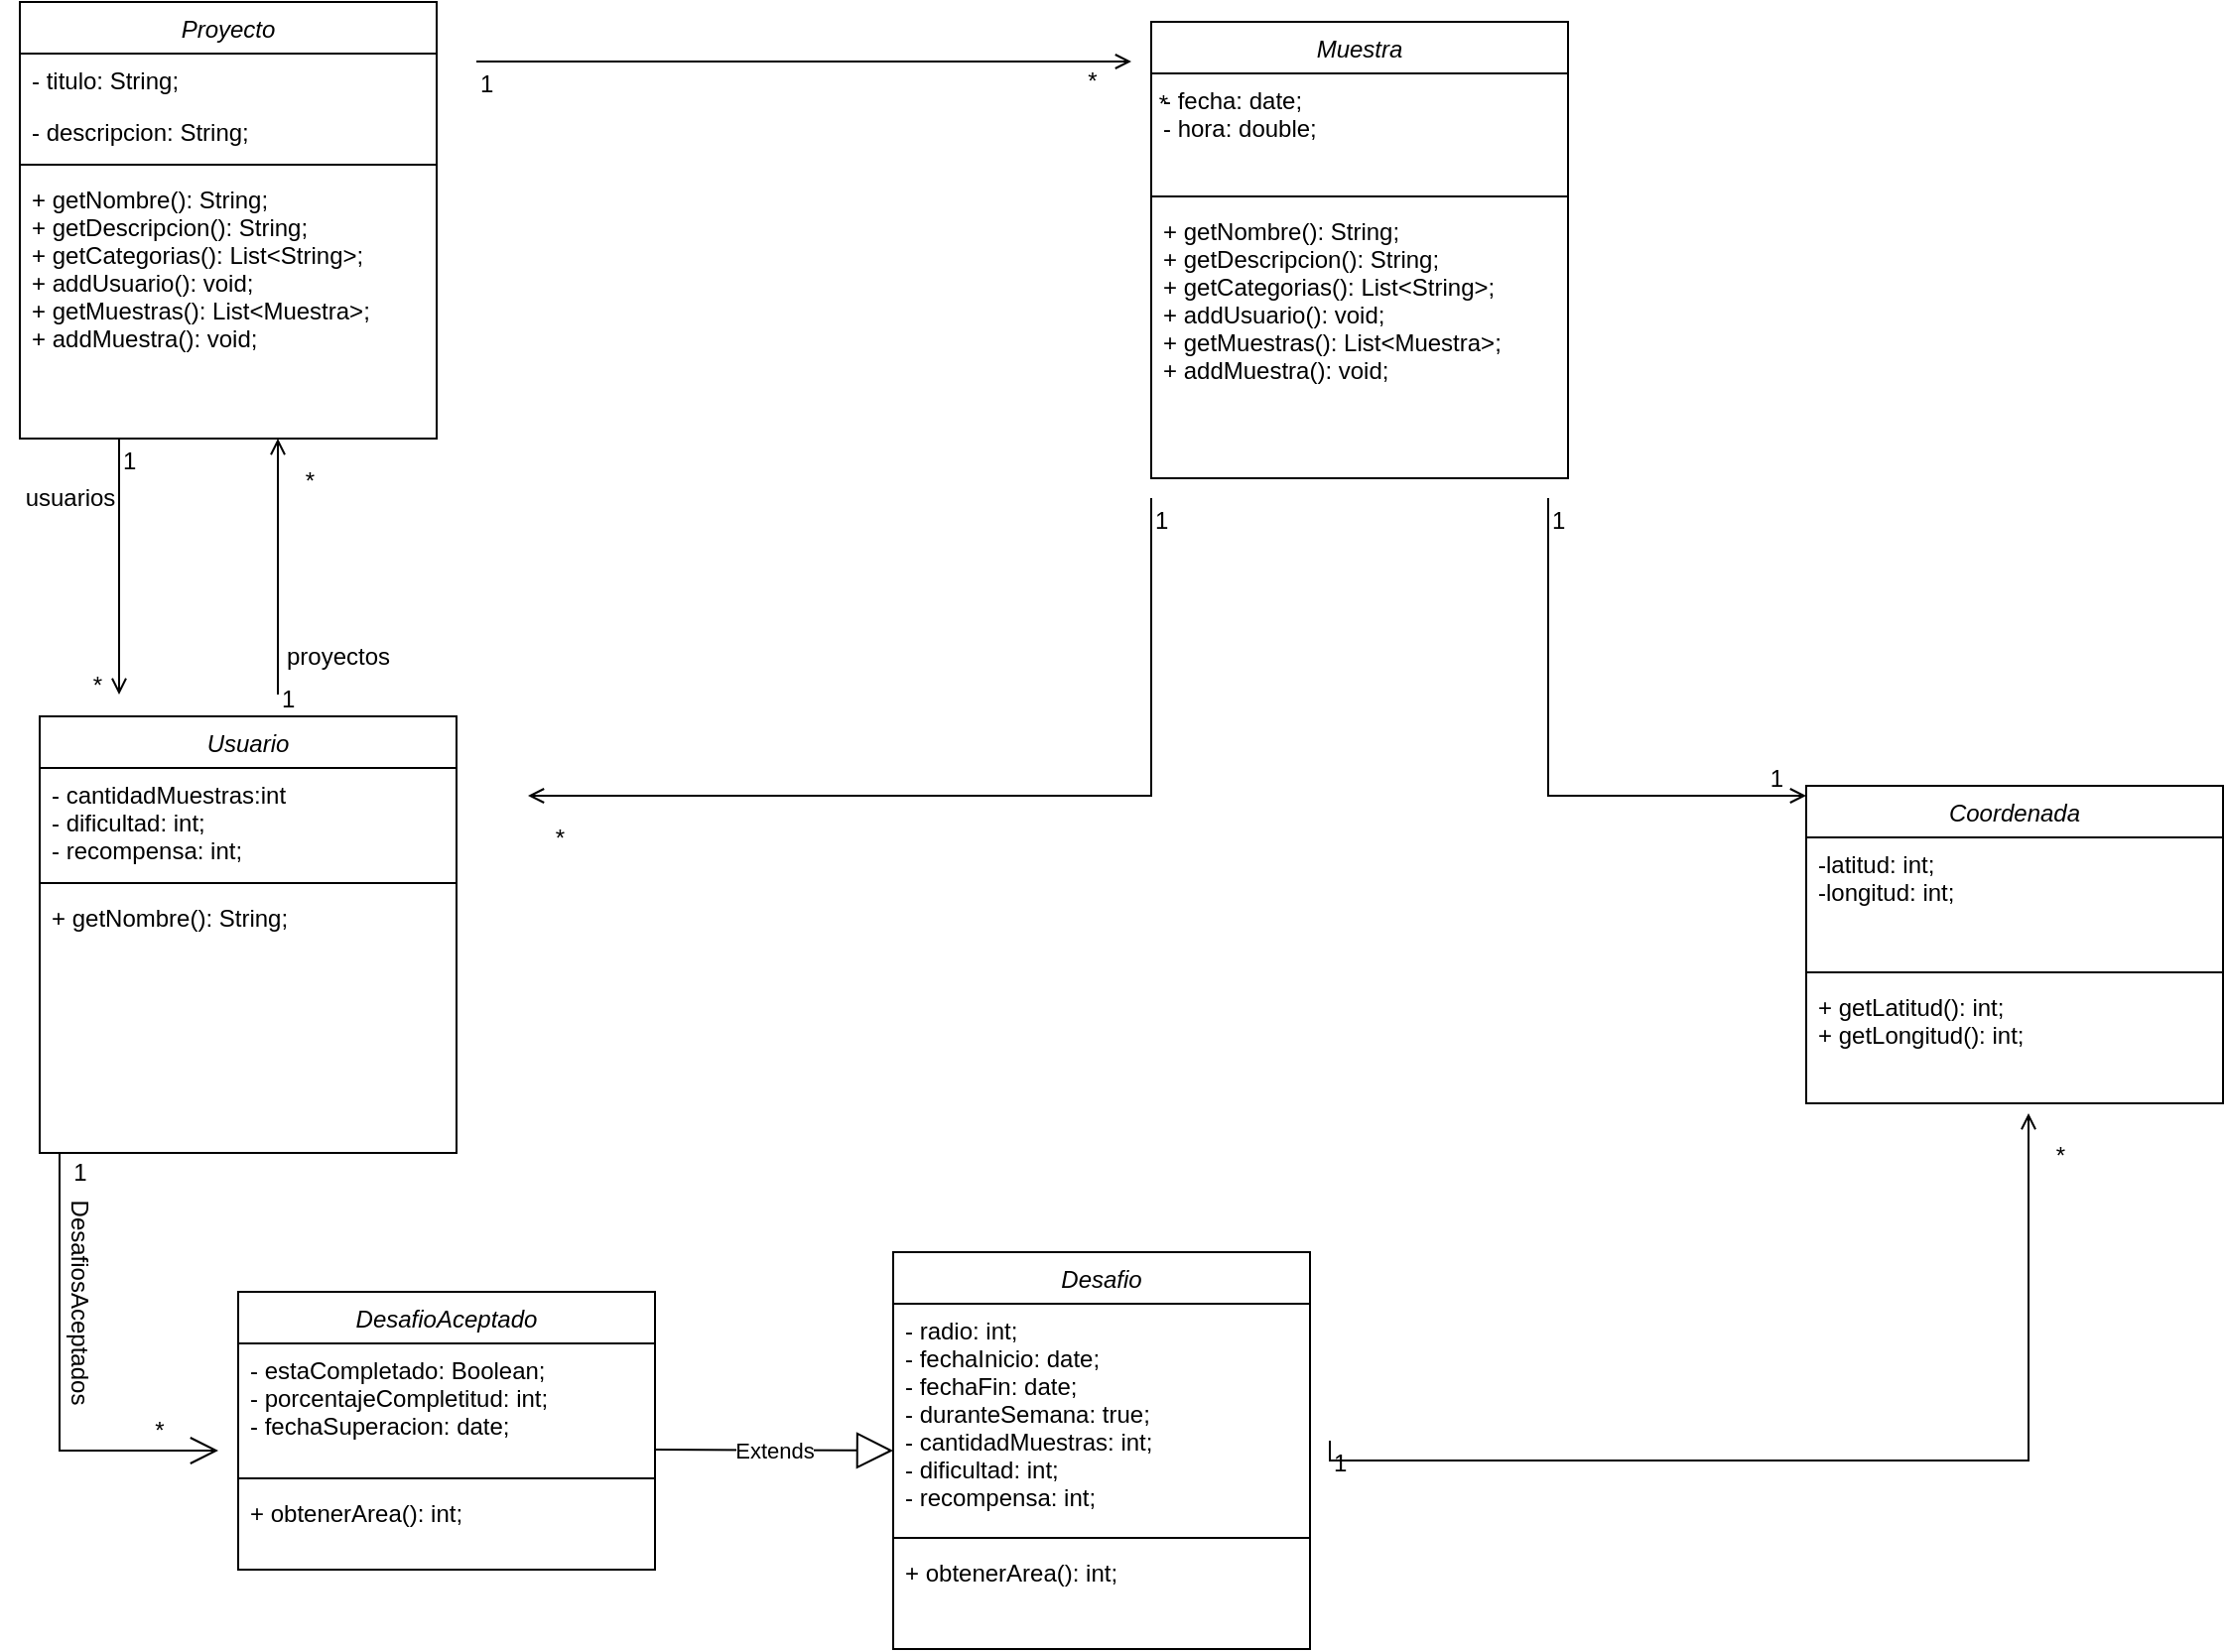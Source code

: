 <mxfile version="20.4.0" type="github"><diagram id="C5RBs43oDa-KdzZeNtuy" name="Page-1"><mxGraphModel dx="2173" dy="866" grid="1" gridSize="10" guides="1" tooltips="1" connect="1" arrows="1" fold="1" page="1" pageScale="1" pageWidth="827" pageHeight="1169" math="0" shadow="0"><root><mxCell id="WIyWlLk6GJQsqaUBKTNV-0"/><mxCell id="WIyWlLk6GJQsqaUBKTNV-1" parent="WIyWlLk6GJQsqaUBKTNV-0"/><mxCell id="C-iBWe6EF-HlVLcRRVlP-46" value="Proyecto" style="swimlane;fontStyle=2;align=center;verticalAlign=top;childLayout=stackLayout;horizontal=1;startSize=26;horizontalStack=0;resizeParent=1;resizeLast=0;collapsible=1;marginBottom=0;rounded=0;shadow=0;strokeWidth=1;" vertex="1" parent="WIyWlLk6GJQsqaUBKTNV-1"><mxGeometry x="-440" y="110" width="210" height="220" as="geometry"><mxRectangle x="230" y="140" width="160" height="26" as="alternateBounds"/></mxGeometry></mxCell><mxCell id="C-iBWe6EF-HlVLcRRVlP-47" value="- titulo: String;&#10;" style="text;align=left;verticalAlign=top;spacingLeft=4;spacingRight=4;overflow=hidden;rotatable=0;points=[[0,0.5],[1,0.5]];portConstraint=eastwest;" vertex="1" parent="C-iBWe6EF-HlVLcRRVlP-46"><mxGeometry y="26" width="210" height="26" as="geometry"/></mxCell><mxCell id="C-iBWe6EF-HlVLcRRVlP-48" value="- descripcion: String;" style="text;align=left;verticalAlign=top;spacingLeft=4;spacingRight=4;overflow=hidden;rotatable=0;points=[[0,0.5],[1,0.5]];portConstraint=eastwest;rounded=0;shadow=0;html=0;" vertex="1" parent="C-iBWe6EF-HlVLcRRVlP-46"><mxGeometry y="52" width="210" height="26" as="geometry"/></mxCell><mxCell id="C-iBWe6EF-HlVLcRRVlP-49" value="" style="line;html=1;strokeWidth=1;align=left;verticalAlign=middle;spacingTop=-1;spacingLeft=3;spacingRight=3;rotatable=0;labelPosition=right;points=[];portConstraint=eastwest;" vertex="1" parent="C-iBWe6EF-HlVLcRRVlP-46"><mxGeometry y="78" width="210" height="8" as="geometry"/></mxCell><mxCell id="C-iBWe6EF-HlVLcRRVlP-50" value="+ getNombre(): String;&#10;+ getDescripcion(): String;&#10;+ getCategorias(): List&lt;String&gt;;&#10;+ addUsuario(): void;&#10;+ getMuestras(): List&lt;Muestra&gt;;&#10;+ addMuestra(): void;" style="text;align=left;verticalAlign=top;spacingLeft=4;spacingRight=4;overflow=hidden;rotatable=0;points=[[0,0.5],[1,0.5]];portConstraint=eastwest;" vertex="1" parent="C-iBWe6EF-HlVLcRRVlP-46"><mxGeometry y="86" width="210" height="104" as="geometry"/></mxCell><mxCell id="C-iBWe6EF-HlVLcRRVlP-51" value="Muestra" style="swimlane;fontStyle=2;align=center;verticalAlign=top;childLayout=stackLayout;horizontal=1;startSize=26;horizontalStack=0;resizeParent=1;resizeLast=0;collapsible=1;marginBottom=0;rounded=0;shadow=0;strokeWidth=1;" vertex="1" parent="WIyWlLk6GJQsqaUBKTNV-1"><mxGeometry x="130" y="120" width="210" height="230" as="geometry"><mxRectangle x="230" y="140" width="160" height="26" as="alternateBounds"/></mxGeometry></mxCell><mxCell id="C-iBWe6EF-HlVLcRRVlP-53" value="- fecha: date;&#10;- hora: double;" style="text;align=left;verticalAlign=top;spacingLeft=4;spacingRight=4;overflow=hidden;rotatable=0;points=[[0,0.5],[1,0.5]];portConstraint=eastwest;rounded=0;shadow=0;html=0;" vertex="1" parent="C-iBWe6EF-HlVLcRRVlP-51"><mxGeometry y="26" width="210" height="58" as="geometry"/></mxCell><mxCell id="C-iBWe6EF-HlVLcRRVlP-54" value="" style="line;html=1;strokeWidth=1;align=left;verticalAlign=middle;spacingTop=-1;spacingLeft=3;spacingRight=3;rotatable=0;labelPosition=right;points=[];portConstraint=eastwest;" vertex="1" parent="C-iBWe6EF-HlVLcRRVlP-51"><mxGeometry y="84" width="210" height="8" as="geometry"/></mxCell><mxCell id="C-iBWe6EF-HlVLcRRVlP-55" value="+ getNombre(): String;&#10;+ getDescripcion(): String;&#10;+ getCategorias(): List&lt;String&gt;;&#10;+ addUsuario(): void;&#10;+ getMuestras(): List&lt;Muestra&gt;;&#10;+ addMuestra(): void;" style="text;align=left;verticalAlign=top;spacingLeft=4;spacingRight=4;overflow=hidden;rotatable=0;points=[[0,0.5],[1,0.5]];portConstraint=eastwest;" vertex="1" parent="C-iBWe6EF-HlVLcRRVlP-51"><mxGeometry y="92" width="210" height="104" as="geometry"/></mxCell><mxCell id="C-iBWe6EF-HlVLcRRVlP-56" value="Usuario" style="swimlane;fontStyle=2;align=center;verticalAlign=top;childLayout=stackLayout;horizontal=1;startSize=26;horizontalStack=0;resizeParent=1;resizeLast=0;collapsible=1;marginBottom=0;rounded=0;shadow=0;strokeWidth=1;" vertex="1" parent="WIyWlLk6GJQsqaUBKTNV-1"><mxGeometry x="-430" y="470" width="210" height="220" as="geometry"><mxRectangle x="230" y="140" width="160" height="26" as="alternateBounds"/></mxGeometry></mxCell><mxCell id="C-iBWe6EF-HlVLcRRVlP-57" value="- cantidadMuestras:int&#10;- dificultad: int;&#10;- recompensa: int;" style="text;align=left;verticalAlign=top;spacingLeft=4;spacingRight=4;overflow=hidden;rotatable=0;points=[[0,0.5],[1,0.5]];portConstraint=eastwest;" vertex="1" parent="C-iBWe6EF-HlVLcRRVlP-56"><mxGeometry y="26" width="210" height="54" as="geometry"/></mxCell><mxCell id="C-iBWe6EF-HlVLcRRVlP-58" value="" style="line;html=1;strokeWidth=1;align=left;verticalAlign=middle;spacingTop=-1;spacingLeft=3;spacingRight=3;rotatable=0;labelPosition=right;points=[];portConstraint=eastwest;" vertex="1" parent="C-iBWe6EF-HlVLcRRVlP-56"><mxGeometry y="80" width="210" height="8" as="geometry"/></mxCell><mxCell id="C-iBWe6EF-HlVLcRRVlP-59" value="+ getNombre(): String;&#10;" style="text;align=left;verticalAlign=top;spacingLeft=4;spacingRight=4;overflow=hidden;rotatable=0;points=[[0,0.5],[1,0.5]];portConstraint=eastwest;" vertex="1" parent="C-iBWe6EF-HlVLcRRVlP-56"><mxGeometry y="88" width="210" height="30" as="geometry"/></mxCell><mxCell id="C-iBWe6EF-HlVLcRRVlP-60" value="Desafio" style="swimlane;fontStyle=2;align=center;verticalAlign=top;childLayout=stackLayout;horizontal=1;startSize=26;horizontalStack=0;resizeParent=1;resizeLast=0;collapsible=1;marginBottom=0;rounded=0;shadow=0;strokeWidth=1;" vertex="1" parent="WIyWlLk6GJQsqaUBKTNV-1"><mxGeometry y="740" width="210" height="200" as="geometry"><mxRectangle x="230" y="140" width="160" height="26" as="alternateBounds"/></mxGeometry></mxCell><mxCell id="C-iBWe6EF-HlVLcRRVlP-61" value="- radio: int;&#10;- fechaInicio: date;&#10;- fechaFin: date;&#10;- duranteSemana: true;&#10;- cantidadMuestras: int;&#10;- dificultad: int;&#10;- recompensa: int;" style="text;align=left;verticalAlign=top;spacingLeft=4;spacingRight=4;overflow=hidden;rotatable=0;points=[[0,0.5],[1,0.5]];portConstraint=eastwest;" vertex="1" parent="C-iBWe6EF-HlVLcRRVlP-60"><mxGeometry y="26" width="210" height="114" as="geometry"/></mxCell><mxCell id="C-iBWe6EF-HlVLcRRVlP-62" value="" style="line;html=1;strokeWidth=1;align=left;verticalAlign=middle;spacingTop=-1;spacingLeft=3;spacingRight=3;rotatable=0;labelPosition=right;points=[];portConstraint=eastwest;" vertex="1" parent="C-iBWe6EF-HlVLcRRVlP-60"><mxGeometry y="140" width="210" height="8" as="geometry"/></mxCell><mxCell id="C-iBWe6EF-HlVLcRRVlP-63" value="+ obtenerArea(): int;" style="text;align=left;verticalAlign=top;spacingLeft=4;spacingRight=4;overflow=hidden;rotatable=0;points=[[0,0.5],[1,0.5]];portConstraint=eastwest;" vertex="1" parent="C-iBWe6EF-HlVLcRRVlP-60"><mxGeometry y="148" width="210" height="32" as="geometry"/></mxCell><mxCell id="C-iBWe6EF-HlVLcRRVlP-64" value="" style="endArrow=open;shadow=0;strokeWidth=1;rounded=0;endFill=1;edgeStyle=elbowEdgeStyle;elbow=vertical;" edge="1" parent="WIyWlLk6GJQsqaUBKTNV-1"><mxGeometry x="0.5" y="41" relative="1" as="geometry"><mxPoint x="-390" y="330.0" as="sourcePoint"/><mxPoint x="-390" y="459.0" as="targetPoint"/><mxPoint x="-40" y="32" as="offset"/></mxGeometry></mxCell><mxCell id="C-iBWe6EF-HlVLcRRVlP-65" value="1" style="resizable=0;align=left;verticalAlign=bottom;labelBackgroundColor=none;fontSize=12;" connectable="0" vertex="1" parent="C-iBWe6EF-HlVLcRRVlP-64"><mxGeometry x="-1" relative="1" as="geometry"><mxPoint y="20" as="offset"/></mxGeometry></mxCell><mxCell id="C-iBWe6EF-HlVLcRRVlP-66" value="*" style="resizable=0;align=right;verticalAlign=bottom;labelBackgroundColor=none;fontSize=12;" connectable="0" vertex="1" parent="C-iBWe6EF-HlVLcRRVlP-64"><mxGeometry x="1" relative="1" as="geometry"><mxPoint x="-7" y="4" as="offset"/></mxGeometry></mxCell><mxCell id="C-iBWe6EF-HlVLcRRVlP-67" value="" style="endArrow=open;shadow=0;strokeWidth=1;rounded=0;endFill=1;edgeStyle=elbowEdgeStyle;elbow=vertical;" edge="1" parent="WIyWlLk6GJQsqaUBKTNV-1"><mxGeometry x="0.5" y="41" relative="1" as="geometry"><mxPoint x="-310" y="459.0" as="sourcePoint"/><mxPoint x="-310" y="330.0" as="targetPoint"/><mxPoint x="-40" y="32" as="offset"/></mxGeometry></mxCell><mxCell id="C-iBWe6EF-HlVLcRRVlP-68" value="1" style="resizable=0;align=left;verticalAlign=bottom;labelBackgroundColor=none;fontSize=12;" connectable="0" vertex="1" parent="C-iBWe6EF-HlVLcRRVlP-67"><mxGeometry x="-1" relative="1" as="geometry"><mxPoint y="11" as="offset"/></mxGeometry></mxCell><mxCell id="C-iBWe6EF-HlVLcRRVlP-69" value="*" style="resizable=0;align=right;verticalAlign=bottom;labelBackgroundColor=none;fontSize=12;" connectable="0" vertex="1" parent="C-iBWe6EF-HlVLcRRVlP-67"><mxGeometry x="1" relative="1" as="geometry"><mxPoint x="20" y="30" as="offset"/></mxGeometry></mxCell><mxCell id="C-iBWe6EF-HlVLcRRVlP-70" value="usuarios" style="text;html=1;align=center;verticalAlign=middle;resizable=0;points=[];autosize=1;strokeColor=none;fillColor=none;" vertex="1" parent="WIyWlLk6GJQsqaUBKTNV-1"><mxGeometry x="-450" y="345" width="70" height="30" as="geometry"/></mxCell><mxCell id="C-iBWe6EF-HlVLcRRVlP-71" value="proyectos" style="text;html=1;align=center;verticalAlign=middle;resizable=0;points=[];autosize=1;strokeColor=none;fillColor=none;" vertex="1" parent="WIyWlLk6GJQsqaUBKTNV-1"><mxGeometry x="-320" y="425" width="80" height="30" as="geometry"/></mxCell><mxCell id="C-iBWe6EF-HlVLcRRVlP-72" value="" style="endArrow=open;shadow=0;strokeWidth=1;rounded=0;endFill=1;edgeStyle=elbowEdgeStyle;elbow=vertical;" edge="1" parent="WIyWlLk6GJQsqaUBKTNV-1"><mxGeometry x="0.5" y="41" relative="1" as="geometry"><mxPoint x="-210" y="140.0" as="sourcePoint"/><mxPoint x="120" y="140.0" as="targetPoint"/><mxPoint x="-40" y="32" as="offset"/></mxGeometry></mxCell><mxCell id="C-iBWe6EF-HlVLcRRVlP-73" value="1" style="resizable=0;align=left;verticalAlign=bottom;labelBackgroundColor=none;fontSize=12;" connectable="0" vertex="1" parent="C-iBWe6EF-HlVLcRRVlP-72"><mxGeometry x="-1" relative="1" as="geometry"><mxPoint y="20" as="offset"/></mxGeometry></mxCell><mxCell id="C-iBWe6EF-HlVLcRRVlP-74" value="*" style="resizable=0;align=right;verticalAlign=bottom;labelBackgroundColor=none;fontSize=12;" connectable="0" vertex="1" parent="C-iBWe6EF-HlVLcRRVlP-72"><mxGeometry x="1" relative="1" as="geometry"><mxPoint x="20" y="30" as="offset"/></mxGeometry></mxCell><mxCell id="C-iBWe6EF-HlVLcRRVlP-75" value="*" style="text;html=1;align=center;verticalAlign=middle;resizable=0;points=[];autosize=1;strokeColor=none;fillColor=none;" vertex="1" parent="WIyWlLk6GJQsqaUBKTNV-1"><mxGeometry x="85" y="135" width="30" height="30" as="geometry"/></mxCell><mxCell id="C-iBWe6EF-HlVLcRRVlP-76" value="" style="endArrow=open;shadow=0;strokeWidth=1;rounded=0;endFill=1;edgeStyle=elbowEdgeStyle;elbow=vertical;" edge="1" parent="WIyWlLk6GJQsqaUBKTNV-1"><mxGeometry x="0.5" y="41" relative="1" as="geometry"><mxPoint x="130" y="360.0" as="sourcePoint"/><mxPoint x="-184" y="510.0" as="targetPoint"/><mxPoint x="-40" y="32" as="offset"/><Array as="points"><mxPoint x="126" y="510"/></Array></mxGeometry></mxCell><mxCell id="C-iBWe6EF-HlVLcRRVlP-77" value="1" style="resizable=0;align=left;verticalAlign=bottom;labelBackgroundColor=none;fontSize=12;" connectable="0" vertex="1" parent="C-iBWe6EF-HlVLcRRVlP-76"><mxGeometry x="-1" relative="1" as="geometry"><mxPoint y="20" as="offset"/></mxGeometry></mxCell><mxCell id="C-iBWe6EF-HlVLcRRVlP-78" value="*" style="resizable=0;align=right;verticalAlign=bottom;labelBackgroundColor=none;fontSize=12;" connectable="0" vertex="1" parent="C-iBWe6EF-HlVLcRRVlP-76"><mxGeometry x="1" relative="1" as="geometry"><mxPoint x="20" y="30" as="offset"/></mxGeometry></mxCell><mxCell id="C-iBWe6EF-HlVLcRRVlP-79" value="Coordenada" style="swimlane;fontStyle=2;align=center;verticalAlign=top;childLayout=stackLayout;horizontal=1;startSize=26;horizontalStack=0;resizeParent=1;resizeLast=0;collapsible=1;marginBottom=0;rounded=0;shadow=0;strokeWidth=1;" vertex="1" parent="WIyWlLk6GJQsqaUBKTNV-1"><mxGeometry x="460" y="505" width="210" height="160" as="geometry"><mxRectangle x="230" y="140" width="160" height="26" as="alternateBounds"/></mxGeometry></mxCell><mxCell id="C-iBWe6EF-HlVLcRRVlP-80" value="-latitud: int;&#10;-longitud: int;" style="text;align=left;verticalAlign=top;spacingLeft=4;spacingRight=4;overflow=hidden;rotatable=0;points=[[0,0.5],[1,0.5]];portConstraint=eastwest;" vertex="1" parent="C-iBWe6EF-HlVLcRRVlP-79"><mxGeometry y="26" width="210" height="64" as="geometry"/></mxCell><mxCell id="C-iBWe6EF-HlVLcRRVlP-81" value="" style="line;html=1;strokeWidth=1;align=left;verticalAlign=middle;spacingTop=-1;spacingLeft=3;spacingRight=3;rotatable=0;labelPosition=right;points=[];portConstraint=eastwest;" vertex="1" parent="C-iBWe6EF-HlVLcRRVlP-79"><mxGeometry y="90" width="210" height="8" as="geometry"/></mxCell><mxCell id="C-iBWe6EF-HlVLcRRVlP-82" value="+ getLatitud(): int;&#10;+ getLongitud(): int;" style="text;align=left;verticalAlign=top;spacingLeft=4;spacingRight=4;overflow=hidden;rotatable=0;points=[[0,0.5],[1,0.5]];portConstraint=eastwest;" vertex="1" parent="C-iBWe6EF-HlVLcRRVlP-79"><mxGeometry y="98" width="210" height="52" as="geometry"/></mxCell><mxCell id="C-iBWe6EF-HlVLcRRVlP-83" value="" style="endArrow=open;shadow=0;strokeWidth=1;rounded=0;endFill=1;edgeStyle=elbowEdgeStyle;elbow=vertical;" edge="1" parent="WIyWlLk6GJQsqaUBKTNV-1"><mxGeometry x="0.5" y="41" relative="1" as="geometry"><mxPoint x="330" y="360.0" as="sourcePoint"/><mxPoint x="460" y="510" as="targetPoint"/><mxPoint x="-40" y="32" as="offset"/><Array as="points"><mxPoint x="334" y="510"/></Array></mxGeometry></mxCell><mxCell id="C-iBWe6EF-HlVLcRRVlP-84" value="1" style="resizable=0;align=left;verticalAlign=bottom;labelBackgroundColor=none;fontSize=12;" connectable="0" vertex="1" parent="C-iBWe6EF-HlVLcRRVlP-83"><mxGeometry x="-1" relative="1" as="geometry"><mxPoint y="20" as="offset"/></mxGeometry></mxCell><mxCell id="C-iBWe6EF-HlVLcRRVlP-85" value="1" style="resizable=0;align=right;verticalAlign=bottom;labelBackgroundColor=none;fontSize=12;" connectable="0" vertex="1" parent="C-iBWe6EF-HlVLcRRVlP-83"><mxGeometry x="1" relative="1" as="geometry"><mxPoint x="-10" as="offset"/></mxGeometry></mxCell><mxCell id="C-iBWe6EF-HlVLcRRVlP-86" value="" style="endArrow=open;shadow=0;strokeWidth=1;rounded=0;endFill=1;edgeStyle=elbowEdgeStyle;elbow=vertical;" edge="1" parent="WIyWlLk6GJQsqaUBKTNV-1"><mxGeometry x="0.5" y="41" relative="1" as="geometry"><mxPoint x="220" y="835" as="sourcePoint"/><mxPoint x="572" y="670" as="targetPoint"/><mxPoint x="-40" y="32" as="offset"/><Array as="points"><mxPoint x="450" y="845"/></Array></mxGeometry></mxCell><mxCell id="C-iBWe6EF-HlVLcRRVlP-87" value="1" style="resizable=0;align=left;verticalAlign=bottom;labelBackgroundColor=none;fontSize=12;" connectable="0" vertex="1" parent="C-iBWe6EF-HlVLcRRVlP-86"><mxGeometry x="-1" relative="1" as="geometry"><mxPoint y="20" as="offset"/></mxGeometry></mxCell><mxCell id="C-iBWe6EF-HlVLcRRVlP-88" value="*" style="resizable=0;align=right;verticalAlign=bottom;labelBackgroundColor=none;fontSize=12;" connectable="0" vertex="1" parent="C-iBWe6EF-HlVLcRRVlP-86"><mxGeometry x="1" relative="1" as="geometry"><mxPoint x="20" y="30" as="offset"/></mxGeometry></mxCell><mxCell id="C-iBWe6EF-HlVLcRRVlP-90" value="DesafioAceptado" style="swimlane;fontStyle=2;align=center;verticalAlign=top;childLayout=stackLayout;horizontal=1;startSize=26;horizontalStack=0;resizeParent=1;resizeLast=0;collapsible=1;marginBottom=0;rounded=0;shadow=0;strokeWidth=1;" vertex="1" parent="WIyWlLk6GJQsqaUBKTNV-1"><mxGeometry x="-330" y="760" width="210" height="140" as="geometry"><mxRectangle x="230" y="140" width="160" height="26" as="alternateBounds"/></mxGeometry></mxCell><mxCell id="C-iBWe6EF-HlVLcRRVlP-91" value="- estaCompletado: Boolean;&#10;- porcentajeCompletitud: int;&#10;- fechaSuperacion: date;" style="text;align=left;verticalAlign=top;spacingLeft=4;spacingRight=4;overflow=hidden;rotatable=0;points=[[0,0.5],[1,0.5]];portConstraint=eastwest;" vertex="1" parent="C-iBWe6EF-HlVLcRRVlP-90"><mxGeometry y="26" width="210" height="64" as="geometry"/></mxCell><mxCell id="C-iBWe6EF-HlVLcRRVlP-92" value="" style="line;html=1;strokeWidth=1;align=left;verticalAlign=middle;spacingTop=-1;spacingLeft=3;spacingRight=3;rotatable=0;labelPosition=right;points=[];portConstraint=eastwest;" vertex="1" parent="C-iBWe6EF-HlVLcRRVlP-90"><mxGeometry y="90" width="210" height="8" as="geometry"/></mxCell><mxCell id="C-iBWe6EF-HlVLcRRVlP-93" value="+ obtenerArea(): int;" style="text;align=left;verticalAlign=top;spacingLeft=4;spacingRight=4;overflow=hidden;rotatable=0;points=[[0,0.5],[1,0.5]];portConstraint=eastwest;" vertex="1" parent="C-iBWe6EF-HlVLcRRVlP-90"><mxGeometry y="98" width="210" height="32" as="geometry"/></mxCell><mxCell id="C-iBWe6EF-HlVLcRRVlP-95" value="" style="endArrow=open;endFill=1;endSize=12;html=1;rounded=0;" edge="1" parent="WIyWlLk6GJQsqaUBKTNV-1"><mxGeometry width="160" relative="1" as="geometry"><mxPoint x="-420" y="690" as="sourcePoint"/><mxPoint x="-340" y="840" as="targetPoint"/><Array as="points"><mxPoint x="-420" y="840"/></Array></mxGeometry></mxCell><mxCell id="C-iBWe6EF-HlVLcRRVlP-97" value="*" style="text;html=1;align=center;verticalAlign=middle;resizable=0;points=[];autosize=1;strokeColor=none;fillColor=none;" vertex="1" parent="WIyWlLk6GJQsqaUBKTNV-1"><mxGeometry x="-385" y="815" width="30" height="30" as="geometry"/></mxCell><mxCell id="C-iBWe6EF-HlVLcRRVlP-98" value="1" style="text;html=1;align=center;verticalAlign=middle;resizable=0;points=[];autosize=1;strokeColor=none;fillColor=none;" vertex="1" parent="WIyWlLk6GJQsqaUBKTNV-1"><mxGeometry x="-425" y="685" width="30" height="30" as="geometry"/></mxCell><mxCell id="C-iBWe6EF-HlVLcRRVlP-99" value="DesafiosAceptados" style="text;html=1;align=center;verticalAlign=middle;resizable=0;points=[];autosize=1;strokeColor=none;fillColor=none;rotation=90;flipV=0;" vertex="1" parent="WIyWlLk6GJQsqaUBKTNV-1"><mxGeometry x="-475" y="750" width="130" height="30" as="geometry"/></mxCell><mxCell id="C-iBWe6EF-HlVLcRRVlP-101" value="Extends" style="endArrow=block;endSize=16;endFill=0;html=1;rounded=0;" edge="1" parent="WIyWlLk6GJQsqaUBKTNV-1"><mxGeometry width="160" relative="1" as="geometry"><mxPoint x="-120" y="839.5" as="sourcePoint"/><mxPoint y="840" as="targetPoint"/></mxGeometry></mxCell></root></mxGraphModel></diagram></mxfile>